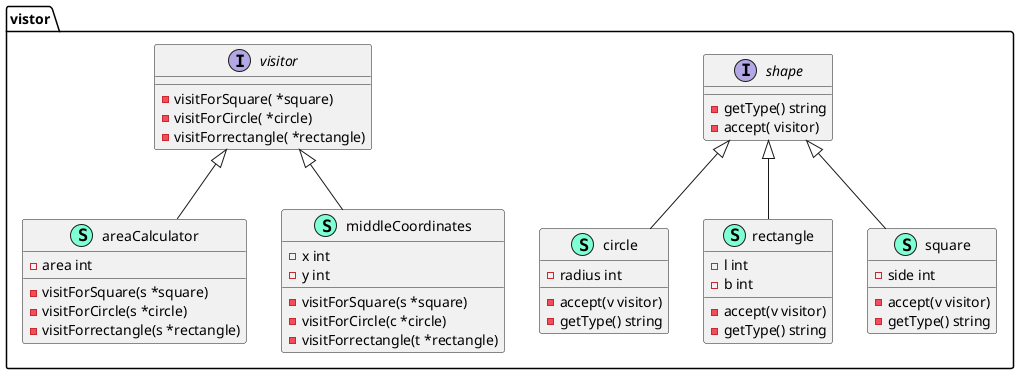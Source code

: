 @startuml
namespace vistor {
    class areaCalculator << (S,Aquamarine) >> {
        - area int

        - visitForSquare(s *square) 
        - visitForCircle(s *circle) 
        - visitForrectangle(s *rectangle) 

    }
    class circle << (S,Aquamarine) >> {
        - radius int

        - accept(v visitor) 
        - getType() string

    }
    class middleCoordinates << (S,Aquamarine) >> {
        - x int
        - y int

        - visitForSquare(s *square) 
        - visitForCircle(c *circle) 
        - visitForrectangle(t *rectangle) 

    }
    class rectangle << (S,Aquamarine) >> {
        - l int
        - b int

        - accept(v visitor) 
        - getType() string

    }
    interface shape  {
        - getType() string
        - accept( visitor) 

    }
    class square << (S,Aquamarine) >> {
        - side int

        - accept(v visitor) 
        - getType() string

    }
    interface visitor  {
        - visitForSquare( *square) 
        - visitForCircle( *circle) 
        - visitForrectangle( *rectangle) 

    }
}

"vistor.visitor" <|-- "vistor.areaCalculator"
"vistor.shape" <|-- "vistor.circle"
"vistor.visitor" <|-- "vistor.middleCoordinates"
"vistor.shape" <|-- "vistor.rectangle"
"vistor.shape" <|-- "vistor.square"

@enduml
